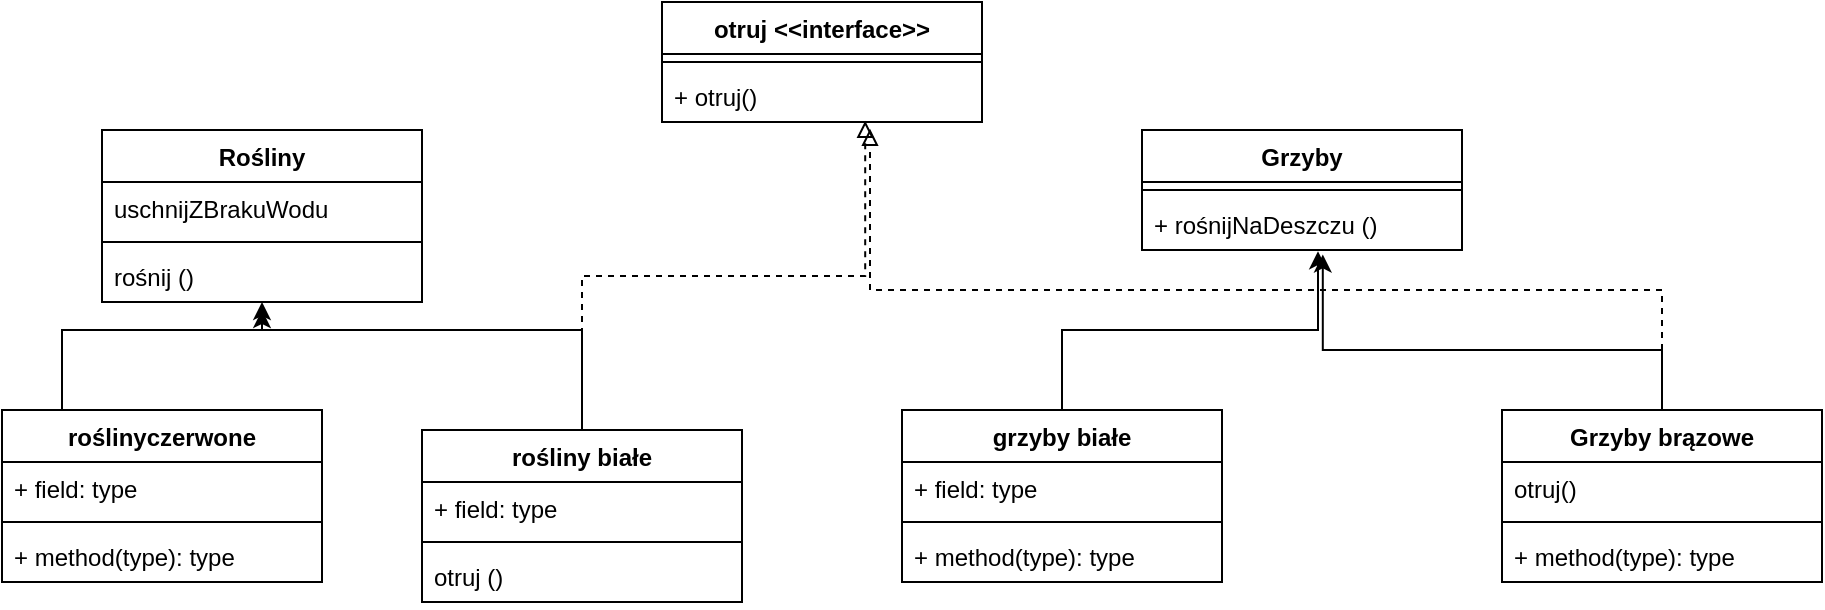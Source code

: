 <mxfile version="21.0.6" type="github">
  <diagram name="Strona-1" id="cATLSfvYFCqT1pDhwaXy">
    <mxGraphModel dx="1050" dy="541" grid="1" gridSize="10" guides="1" tooltips="1" connect="1" arrows="1" fold="1" page="1" pageScale="1" pageWidth="827" pageHeight="1169" math="0" shadow="0">
      <root>
        <mxCell id="0" />
        <mxCell id="1" parent="0" />
        <mxCell id="UDydc-aF69AYIfdhCBi6-2" value="Rośliny" style="swimlane;fontStyle=1;align=center;verticalAlign=top;childLayout=stackLayout;horizontal=1;startSize=26;horizontalStack=0;resizeParent=1;resizeParentMax=0;resizeLast=0;collapsible=1;marginBottom=0;whiteSpace=wrap;html=1;" vertex="1" parent="1">
          <mxGeometry x="90" y="180" width="160" height="86" as="geometry" />
        </mxCell>
        <mxCell id="UDydc-aF69AYIfdhCBi6-3" value="uschnijZBrakuWodu" style="text;strokeColor=none;fillColor=none;align=left;verticalAlign=top;spacingLeft=4;spacingRight=4;overflow=hidden;rotatable=0;points=[[0,0.5],[1,0.5]];portConstraint=eastwest;whiteSpace=wrap;html=1;" vertex="1" parent="UDydc-aF69AYIfdhCBi6-2">
          <mxGeometry y="26" width="160" height="26" as="geometry" />
        </mxCell>
        <mxCell id="UDydc-aF69AYIfdhCBi6-4" value="" style="line;strokeWidth=1;fillColor=none;align=left;verticalAlign=middle;spacingTop=-1;spacingLeft=3;spacingRight=3;rotatable=0;labelPosition=right;points=[];portConstraint=eastwest;strokeColor=inherit;" vertex="1" parent="UDydc-aF69AYIfdhCBi6-2">
          <mxGeometry y="52" width="160" height="8" as="geometry" />
        </mxCell>
        <mxCell id="UDydc-aF69AYIfdhCBi6-5" value="rośnij ()" style="text;strokeColor=none;fillColor=none;align=left;verticalAlign=top;spacingLeft=4;spacingRight=4;overflow=hidden;rotatable=0;points=[[0,0.5],[1,0.5]];portConstraint=eastwest;whiteSpace=wrap;html=1;" vertex="1" parent="UDydc-aF69AYIfdhCBi6-2">
          <mxGeometry y="60" width="160" height="26" as="geometry" />
        </mxCell>
        <mxCell id="UDydc-aF69AYIfdhCBi6-6" value="Grzyby" style="swimlane;fontStyle=1;align=center;verticalAlign=top;childLayout=stackLayout;horizontal=1;startSize=26;horizontalStack=0;resizeParent=1;resizeParentMax=0;resizeLast=0;collapsible=1;marginBottom=0;whiteSpace=wrap;html=1;" vertex="1" parent="1">
          <mxGeometry x="610" y="180" width="160" height="60" as="geometry" />
        </mxCell>
        <mxCell id="UDydc-aF69AYIfdhCBi6-8" value="" style="line;strokeWidth=1;fillColor=none;align=left;verticalAlign=middle;spacingTop=-1;spacingLeft=3;spacingRight=3;rotatable=0;labelPosition=right;points=[];portConstraint=eastwest;strokeColor=inherit;" vertex="1" parent="UDydc-aF69AYIfdhCBi6-6">
          <mxGeometry y="26" width="160" height="8" as="geometry" />
        </mxCell>
        <mxCell id="UDydc-aF69AYIfdhCBi6-9" value="+ rośnijNaDeszczu ()" style="text;strokeColor=none;fillColor=none;align=left;verticalAlign=top;spacingLeft=4;spacingRight=4;overflow=hidden;rotatable=0;points=[[0,0.5],[1,0.5]];portConstraint=eastwest;whiteSpace=wrap;html=1;" vertex="1" parent="UDydc-aF69AYIfdhCBi6-6">
          <mxGeometry y="34" width="160" height="26" as="geometry" />
        </mxCell>
        <mxCell id="UDydc-aF69AYIfdhCBi6-27" style="edgeStyle=orthogonalEdgeStyle;rounded=0;orthogonalLoop=1;jettySize=auto;html=1;exitX=0.5;exitY=0;exitDx=0;exitDy=0;" edge="1" parent="1" source="UDydc-aF69AYIfdhCBi6-10" target="UDydc-aF69AYIfdhCBi6-5">
          <mxGeometry relative="1" as="geometry">
            <Array as="points">
              <mxPoint x="70" y="320" />
              <mxPoint x="70" y="280" />
              <mxPoint x="170" y="280" />
            </Array>
          </mxGeometry>
        </mxCell>
        <mxCell id="UDydc-aF69AYIfdhCBi6-10" value="roślinyczerwone" style="swimlane;fontStyle=1;align=center;verticalAlign=top;childLayout=stackLayout;horizontal=1;startSize=26;horizontalStack=0;resizeParent=1;resizeParentMax=0;resizeLast=0;collapsible=1;marginBottom=0;whiteSpace=wrap;html=1;" vertex="1" parent="1">
          <mxGeometry x="40" y="320" width="160" height="86" as="geometry" />
        </mxCell>
        <mxCell id="UDydc-aF69AYIfdhCBi6-11" value="+ field: type" style="text;strokeColor=none;fillColor=none;align=left;verticalAlign=top;spacingLeft=4;spacingRight=4;overflow=hidden;rotatable=0;points=[[0,0.5],[1,0.5]];portConstraint=eastwest;whiteSpace=wrap;html=1;" vertex="1" parent="UDydc-aF69AYIfdhCBi6-10">
          <mxGeometry y="26" width="160" height="26" as="geometry" />
        </mxCell>
        <mxCell id="UDydc-aF69AYIfdhCBi6-12" value="" style="line;strokeWidth=1;fillColor=none;align=left;verticalAlign=middle;spacingTop=-1;spacingLeft=3;spacingRight=3;rotatable=0;labelPosition=right;points=[];portConstraint=eastwest;strokeColor=inherit;" vertex="1" parent="UDydc-aF69AYIfdhCBi6-10">
          <mxGeometry y="52" width="160" height="8" as="geometry" />
        </mxCell>
        <mxCell id="UDydc-aF69AYIfdhCBi6-13" value="+ method(type): type" style="text;strokeColor=none;fillColor=none;align=left;verticalAlign=top;spacingLeft=4;spacingRight=4;overflow=hidden;rotatable=0;points=[[0,0.5],[1,0.5]];portConstraint=eastwest;whiteSpace=wrap;html=1;" vertex="1" parent="UDydc-aF69AYIfdhCBi6-10">
          <mxGeometry y="60" width="160" height="26" as="geometry" />
        </mxCell>
        <mxCell id="UDydc-aF69AYIfdhCBi6-26" style="edgeStyle=orthogonalEdgeStyle;rounded=0;orthogonalLoop=1;jettySize=auto;html=1;entryX=0.5;entryY=1.154;entryDx=0;entryDy=0;entryPerimeter=0;" edge="1" parent="1" source="UDydc-aF69AYIfdhCBi6-14" target="UDydc-aF69AYIfdhCBi6-5">
          <mxGeometry relative="1" as="geometry">
            <Array as="points">
              <mxPoint x="330" y="280" />
              <mxPoint x="170" y="280" />
            </Array>
          </mxGeometry>
        </mxCell>
        <mxCell id="UDydc-aF69AYIfdhCBi6-45" style="edgeStyle=orthogonalEdgeStyle;rounded=0;orthogonalLoop=1;jettySize=auto;html=1;entryX=0.635;entryY=0.977;entryDx=0;entryDy=0;entryPerimeter=0;endArrow=block;endFill=0;dashed=1;" edge="1" parent="1" source="UDydc-aF69AYIfdhCBi6-14" target="UDydc-aF69AYIfdhCBi6-41">
          <mxGeometry relative="1" as="geometry" />
        </mxCell>
        <mxCell id="UDydc-aF69AYIfdhCBi6-14" value="rośliny białe" style="swimlane;fontStyle=1;align=center;verticalAlign=top;childLayout=stackLayout;horizontal=1;startSize=26;horizontalStack=0;resizeParent=1;resizeParentMax=0;resizeLast=0;collapsible=1;marginBottom=0;whiteSpace=wrap;html=1;" vertex="1" parent="1">
          <mxGeometry x="250" y="330" width="160" height="86" as="geometry">
            <mxRectangle x="250" y="330" width="110" height="30" as="alternateBounds" />
          </mxGeometry>
        </mxCell>
        <mxCell id="UDydc-aF69AYIfdhCBi6-15" value="+ field: type" style="text;strokeColor=none;fillColor=none;align=left;verticalAlign=top;spacingLeft=4;spacingRight=4;overflow=hidden;rotatable=0;points=[[0,0.5],[1,0.5]];portConstraint=eastwest;whiteSpace=wrap;html=1;" vertex="1" parent="UDydc-aF69AYIfdhCBi6-14">
          <mxGeometry y="26" width="160" height="26" as="geometry" />
        </mxCell>
        <mxCell id="UDydc-aF69AYIfdhCBi6-16" value="" style="line;strokeWidth=1;fillColor=none;align=left;verticalAlign=middle;spacingTop=-1;spacingLeft=3;spacingRight=3;rotatable=0;labelPosition=right;points=[];portConstraint=eastwest;strokeColor=inherit;" vertex="1" parent="UDydc-aF69AYIfdhCBi6-14">
          <mxGeometry y="52" width="160" height="8" as="geometry" />
        </mxCell>
        <mxCell id="UDydc-aF69AYIfdhCBi6-17" value="otruj ()" style="text;strokeColor=none;fillColor=none;align=left;verticalAlign=top;spacingLeft=4;spacingRight=4;overflow=hidden;rotatable=0;points=[[0,0.5],[1,0.5]];portConstraint=eastwest;whiteSpace=wrap;html=1;" vertex="1" parent="UDydc-aF69AYIfdhCBi6-14">
          <mxGeometry y="60" width="160" height="26" as="geometry" />
        </mxCell>
        <mxCell id="UDydc-aF69AYIfdhCBi6-28" style="edgeStyle=orthogonalEdgeStyle;rounded=0;orthogonalLoop=1;jettySize=auto;html=1;entryX=0.55;entryY=1.023;entryDx=0;entryDy=0;entryPerimeter=0;" edge="1" parent="1" source="UDydc-aF69AYIfdhCBi6-18" target="UDydc-aF69AYIfdhCBi6-9">
          <mxGeometry relative="1" as="geometry">
            <mxPoint x="750" y="270" as="targetPoint" />
          </mxGeometry>
        </mxCell>
        <mxCell id="UDydc-aF69AYIfdhCBi6-18" value="grzyby białe" style="swimlane;fontStyle=1;align=center;verticalAlign=top;childLayout=stackLayout;horizontal=1;startSize=26;horizontalStack=0;resizeParent=1;resizeParentMax=0;resizeLast=0;collapsible=1;marginBottom=0;whiteSpace=wrap;html=1;" vertex="1" parent="1">
          <mxGeometry x="490" y="320" width="160" height="86" as="geometry" />
        </mxCell>
        <mxCell id="UDydc-aF69AYIfdhCBi6-19" value="+ field: type" style="text;strokeColor=none;fillColor=none;align=left;verticalAlign=top;spacingLeft=4;spacingRight=4;overflow=hidden;rotatable=0;points=[[0,0.5],[1,0.5]];portConstraint=eastwest;whiteSpace=wrap;html=1;" vertex="1" parent="UDydc-aF69AYIfdhCBi6-18">
          <mxGeometry y="26" width="160" height="26" as="geometry" />
        </mxCell>
        <mxCell id="UDydc-aF69AYIfdhCBi6-20" value="" style="line;strokeWidth=1;fillColor=none;align=left;verticalAlign=middle;spacingTop=-1;spacingLeft=3;spacingRight=3;rotatable=0;labelPosition=right;points=[];portConstraint=eastwest;strokeColor=inherit;" vertex="1" parent="UDydc-aF69AYIfdhCBi6-18">
          <mxGeometry y="52" width="160" height="8" as="geometry" />
        </mxCell>
        <mxCell id="UDydc-aF69AYIfdhCBi6-21" value="+ method(type): type" style="text;strokeColor=none;fillColor=none;align=left;verticalAlign=top;spacingLeft=4;spacingRight=4;overflow=hidden;rotatable=0;points=[[0,0.5],[1,0.5]];portConstraint=eastwest;whiteSpace=wrap;html=1;" vertex="1" parent="UDydc-aF69AYIfdhCBi6-18">
          <mxGeometry y="60" width="160" height="26" as="geometry" />
        </mxCell>
        <mxCell id="UDydc-aF69AYIfdhCBi6-29" style="edgeStyle=orthogonalEdgeStyle;rounded=0;orthogonalLoop=1;jettySize=auto;html=1;exitX=0.5;exitY=0;exitDx=0;exitDy=0;entryX=0.565;entryY=1.085;entryDx=0;entryDy=0;entryPerimeter=0;" edge="1" parent="1" source="UDydc-aF69AYIfdhCBi6-22" target="UDydc-aF69AYIfdhCBi6-9">
          <mxGeometry relative="1" as="geometry">
            <mxPoint x="750" y="260" as="targetPoint" />
            <Array as="points">
              <mxPoint x="870" y="290" />
              <mxPoint x="700" y="290" />
            </Array>
          </mxGeometry>
        </mxCell>
        <mxCell id="UDydc-aF69AYIfdhCBi6-44" style="edgeStyle=orthogonalEdgeStyle;rounded=0;orthogonalLoop=1;jettySize=auto;html=1;exitX=0.5;exitY=0;exitDx=0;exitDy=0;entryX=0.65;entryY=1.131;entryDx=0;entryDy=0;entryPerimeter=0;dashed=1;endArrow=block;endFill=0;startArrow=none;startFill=0;" edge="1" parent="1" source="UDydc-aF69AYIfdhCBi6-22" target="UDydc-aF69AYIfdhCBi6-41">
          <mxGeometry relative="1" as="geometry">
            <Array as="points">
              <mxPoint x="870" y="260" />
              <mxPoint x="474" y="260" />
            </Array>
          </mxGeometry>
        </mxCell>
        <mxCell id="UDydc-aF69AYIfdhCBi6-22" value="Grzyby brązowe" style="swimlane;fontStyle=1;align=center;verticalAlign=top;childLayout=stackLayout;horizontal=1;startSize=26;horizontalStack=0;resizeParent=1;resizeParentMax=0;resizeLast=0;collapsible=1;marginBottom=0;whiteSpace=wrap;html=1;" vertex="1" parent="1">
          <mxGeometry x="790" y="320" width="160" height="86" as="geometry" />
        </mxCell>
        <mxCell id="UDydc-aF69AYIfdhCBi6-23" value="otruj()" style="text;strokeColor=none;fillColor=none;align=left;verticalAlign=top;spacingLeft=4;spacingRight=4;overflow=hidden;rotatable=0;points=[[0,0.5],[1,0.5]];portConstraint=eastwest;whiteSpace=wrap;html=1;" vertex="1" parent="UDydc-aF69AYIfdhCBi6-22">
          <mxGeometry y="26" width="160" height="26" as="geometry" />
        </mxCell>
        <mxCell id="UDydc-aF69AYIfdhCBi6-24" value="" style="line;strokeWidth=1;fillColor=none;align=left;verticalAlign=middle;spacingTop=-1;spacingLeft=3;spacingRight=3;rotatable=0;labelPosition=right;points=[];portConstraint=eastwest;strokeColor=inherit;" vertex="1" parent="UDydc-aF69AYIfdhCBi6-22">
          <mxGeometry y="52" width="160" height="8" as="geometry" />
        </mxCell>
        <mxCell id="UDydc-aF69AYIfdhCBi6-25" value="+ method(type): type" style="text;strokeColor=none;fillColor=none;align=left;verticalAlign=top;spacingLeft=4;spacingRight=4;overflow=hidden;rotatable=0;points=[[0,0.5],[1,0.5]];portConstraint=eastwest;whiteSpace=wrap;html=1;" vertex="1" parent="UDydc-aF69AYIfdhCBi6-22">
          <mxGeometry y="60" width="160" height="26" as="geometry" />
        </mxCell>
        <mxCell id="UDydc-aF69AYIfdhCBi6-38" value="otruj &amp;lt;&amp;lt;interface&amp;gt;&amp;gt;" style="swimlane;fontStyle=1;align=center;verticalAlign=top;childLayout=stackLayout;horizontal=1;startSize=26;horizontalStack=0;resizeParent=1;resizeParentMax=0;resizeLast=0;collapsible=1;marginBottom=0;whiteSpace=wrap;html=1;" vertex="1" parent="1">
          <mxGeometry x="370" y="116" width="160" height="60" as="geometry" />
        </mxCell>
        <mxCell id="UDydc-aF69AYIfdhCBi6-40" value="" style="line;strokeWidth=1;fillColor=none;align=left;verticalAlign=middle;spacingTop=-1;spacingLeft=3;spacingRight=3;rotatable=0;labelPosition=right;points=[];portConstraint=eastwest;strokeColor=inherit;" vertex="1" parent="UDydc-aF69AYIfdhCBi6-38">
          <mxGeometry y="26" width="160" height="8" as="geometry" />
        </mxCell>
        <mxCell id="UDydc-aF69AYIfdhCBi6-41" value="+ otruj()" style="text;strokeColor=none;fillColor=none;align=left;verticalAlign=top;spacingLeft=4;spacingRight=4;overflow=hidden;rotatable=0;points=[[0,0.5],[1,0.5]];portConstraint=eastwest;whiteSpace=wrap;html=1;" vertex="1" parent="UDydc-aF69AYIfdhCBi6-38">
          <mxGeometry y="34" width="160" height="26" as="geometry" />
        </mxCell>
      </root>
    </mxGraphModel>
  </diagram>
</mxfile>
